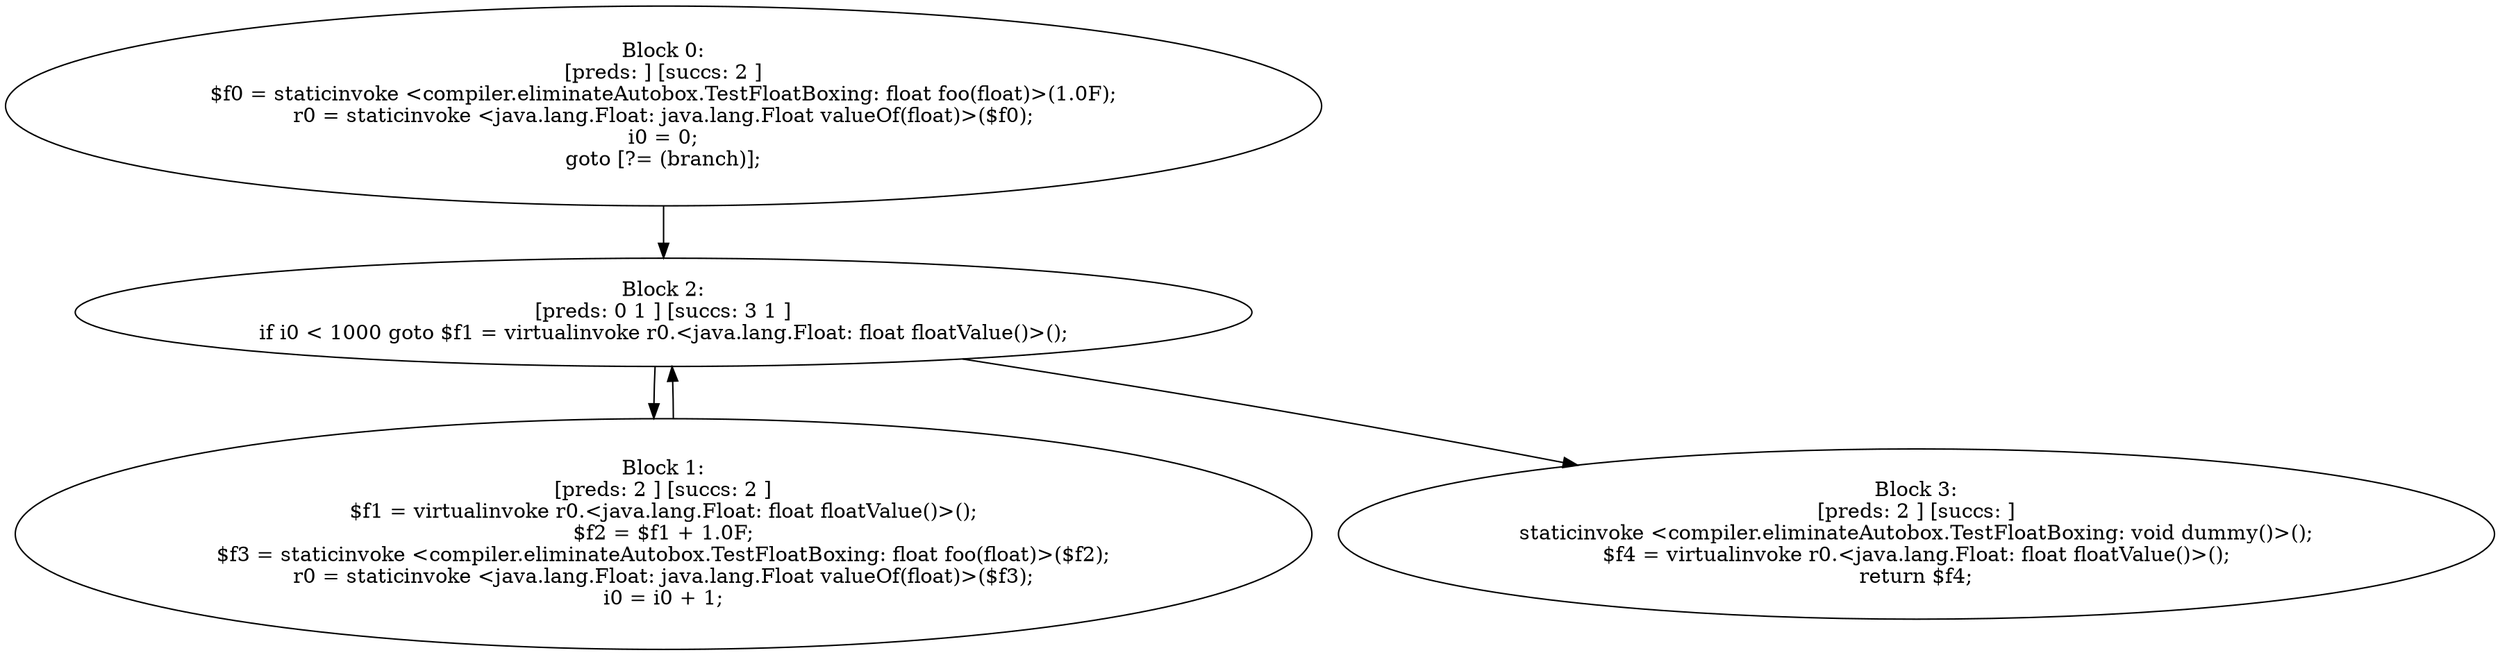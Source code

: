 digraph "unitGraph" {
    "Block 0:
[preds: ] [succs: 2 ]
$f0 = staticinvoke <compiler.eliminateAutobox.TestFloatBoxing: float foo(float)>(1.0F);
r0 = staticinvoke <java.lang.Float: java.lang.Float valueOf(float)>($f0);
i0 = 0;
goto [?= (branch)];
"
    "Block 1:
[preds: 2 ] [succs: 2 ]
$f1 = virtualinvoke r0.<java.lang.Float: float floatValue()>();
$f2 = $f1 + 1.0F;
$f3 = staticinvoke <compiler.eliminateAutobox.TestFloatBoxing: float foo(float)>($f2);
r0 = staticinvoke <java.lang.Float: java.lang.Float valueOf(float)>($f3);
i0 = i0 + 1;
"
    "Block 2:
[preds: 0 1 ] [succs: 3 1 ]
if i0 < 1000 goto $f1 = virtualinvoke r0.<java.lang.Float: float floatValue()>();
"
    "Block 3:
[preds: 2 ] [succs: ]
staticinvoke <compiler.eliminateAutobox.TestFloatBoxing: void dummy()>();
$f4 = virtualinvoke r0.<java.lang.Float: float floatValue()>();
return $f4;
"
    "Block 0:
[preds: ] [succs: 2 ]
$f0 = staticinvoke <compiler.eliminateAutobox.TestFloatBoxing: float foo(float)>(1.0F);
r0 = staticinvoke <java.lang.Float: java.lang.Float valueOf(float)>($f0);
i0 = 0;
goto [?= (branch)];
"->"Block 2:
[preds: 0 1 ] [succs: 3 1 ]
if i0 < 1000 goto $f1 = virtualinvoke r0.<java.lang.Float: float floatValue()>();
";
    "Block 1:
[preds: 2 ] [succs: 2 ]
$f1 = virtualinvoke r0.<java.lang.Float: float floatValue()>();
$f2 = $f1 + 1.0F;
$f3 = staticinvoke <compiler.eliminateAutobox.TestFloatBoxing: float foo(float)>($f2);
r0 = staticinvoke <java.lang.Float: java.lang.Float valueOf(float)>($f3);
i0 = i0 + 1;
"->"Block 2:
[preds: 0 1 ] [succs: 3 1 ]
if i0 < 1000 goto $f1 = virtualinvoke r0.<java.lang.Float: float floatValue()>();
";
    "Block 2:
[preds: 0 1 ] [succs: 3 1 ]
if i0 < 1000 goto $f1 = virtualinvoke r0.<java.lang.Float: float floatValue()>();
"->"Block 3:
[preds: 2 ] [succs: ]
staticinvoke <compiler.eliminateAutobox.TestFloatBoxing: void dummy()>();
$f4 = virtualinvoke r0.<java.lang.Float: float floatValue()>();
return $f4;
";
    "Block 2:
[preds: 0 1 ] [succs: 3 1 ]
if i0 < 1000 goto $f1 = virtualinvoke r0.<java.lang.Float: float floatValue()>();
"->"Block 1:
[preds: 2 ] [succs: 2 ]
$f1 = virtualinvoke r0.<java.lang.Float: float floatValue()>();
$f2 = $f1 + 1.0F;
$f3 = staticinvoke <compiler.eliminateAutobox.TestFloatBoxing: float foo(float)>($f2);
r0 = staticinvoke <java.lang.Float: java.lang.Float valueOf(float)>($f3);
i0 = i0 + 1;
";
}
